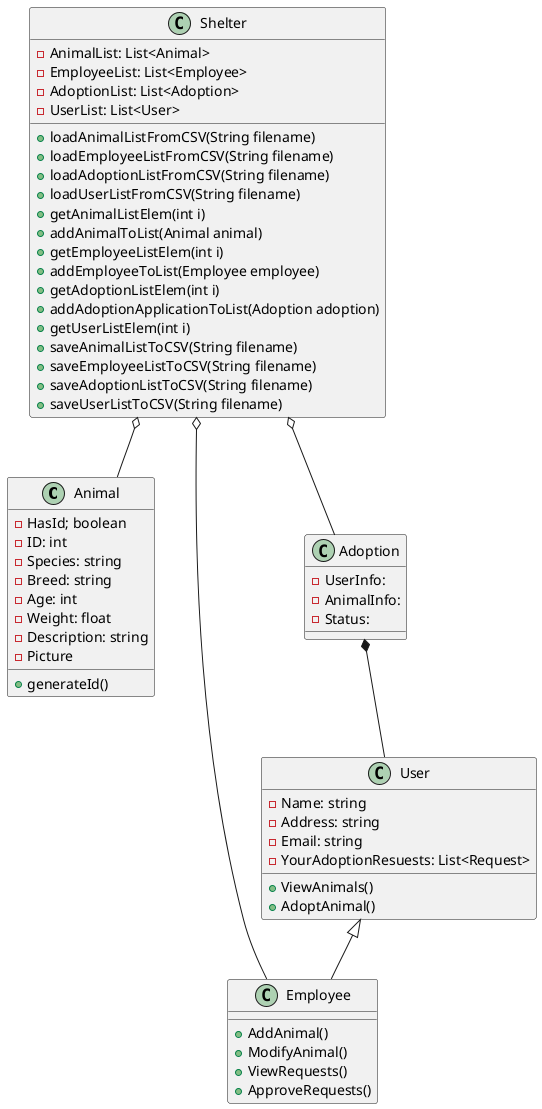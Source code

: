 @startuml
class Animal {
    - HasId; boolean
    - ID: int
    - Species: string
    - Breed: string
    - Age: int
    - Weight: float
    - Description: string
    - Picture
    +  generateId()
}

class User {
    - Name: string
    - Address: string
    - Email: string
    - YourAdoptionResuests: List<Request>
    + ViewAnimals()
    + AdoptAnimal()
}

class Employee {
    + AddAnimal()
    + ModifyAnimal()
    + ViewRequests()
    + ApproveRequests()
}

class Shelter {
    - AnimalList: List<Animal>
    - EmployeeList: List<Employee>
    - AdoptionList: List<Adoption>
    - UserList: List<User>
    + loadAnimalListFromCSV(String filename)
    + loadEmployeeListFromCSV(String filename)
    + loadAdoptionListFromCSV(String filename)
    + loadUserListFromCSV(String filename)
    + getAnimalListElem(int i)
    + addAnimalToList(Animal animal)
    + getEmployeeListElem(int i)
    + addEmployeeToList(Employee employee)
    + getAdoptionListElem(int i)
    + addAdoptionApplicationToList(Adoption adoption)
    + getUserListElem(int i)
    + saveAnimalListToCSV(String filename)
    + saveEmployeeListToCSV(String filename)
    + saveAdoptionListToCSV(String filename)
    + saveUserListToCSV(String filename)


}

class Adoption {
    - UserInfo:
    - AnimalInfo:
    - Status:
}


User <|-- Employee
Shelter o-- Animal
Shelter o-- Employee
Shelter o-- Adoption
Adoption *-- User

@enduml
